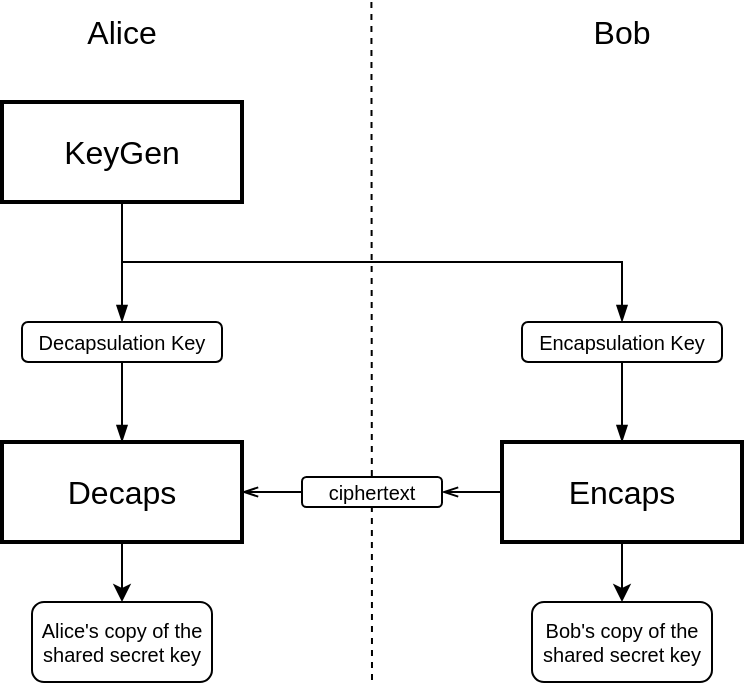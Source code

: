 <mxfile version="26.0.9">
  <diagram name="第 1 页" id="6qX-vLTjyrjeRyGPdRBR">
    <mxGraphModel dx="586" dy="425" grid="1" gridSize="10" guides="1" tooltips="1" connect="1" arrows="1" fold="1" page="1" pageScale="1" pageWidth="827" pageHeight="1169" math="0" shadow="0">
      <root>
        <mxCell id="0" />
        <mxCell id="1" parent="0" />
        <mxCell id="cf9ikIbOV-L62M3lsQ3S-23" value="" style="edgeStyle=none;orthogonalLoop=1;jettySize=auto;html=1;rounded=0;strokeColor=default;endArrow=none;startFill=0;dashed=1;" edge="1" parent="1">
          <mxGeometry width="80" relative="1" as="geometry">
            <mxPoint x="264.71" y="40" as="sourcePoint" />
            <mxPoint x="265" y="380" as="targetPoint" />
            <Array as="points" />
          </mxGeometry>
        </mxCell>
        <mxCell id="cf9ikIbOV-L62M3lsQ3S-18" style="edgeStyle=orthogonalEdgeStyle;rounded=0;orthogonalLoop=1;jettySize=auto;html=1;entryX=0.5;entryY=0;entryDx=0;entryDy=0;endArrow=blockThin;endFill=1;" edge="1" parent="1" source="cf9ikIbOV-L62M3lsQ3S-1" target="cf9ikIbOV-L62M3lsQ3S-17">
          <mxGeometry relative="1" as="geometry">
            <Array as="points">
              <mxPoint x="140" y="170" />
              <mxPoint x="390" y="170" />
            </Array>
          </mxGeometry>
        </mxCell>
        <mxCell id="cf9ikIbOV-L62M3lsQ3S-19" style="edgeStyle=orthogonalEdgeStyle;rounded=0;orthogonalLoop=1;jettySize=auto;html=1;endArrow=blockThin;endFill=1;" edge="1" parent="1" source="cf9ikIbOV-L62M3lsQ3S-1" target="cf9ikIbOV-L62M3lsQ3S-12">
          <mxGeometry relative="1" as="geometry" />
        </mxCell>
        <mxCell id="cf9ikIbOV-L62M3lsQ3S-1" value="KeyGen" style="rounded=0;whiteSpace=wrap;html=1;strokeWidth=2;fontSize=16;" vertex="1" parent="1">
          <mxGeometry x="80" y="90" width="120" height="50" as="geometry" />
        </mxCell>
        <mxCell id="cf9ikIbOV-L62M3lsQ3S-27" value="" style="edgeStyle=orthogonalEdgeStyle;rounded=0;orthogonalLoop=1;jettySize=auto;html=1;" edge="1" parent="1" source="cf9ikIbOV-L62M3lsQ3S-2" target="cf9ikIbOV-L62M3lsQ3S-26">
          <mxGeometry relative="1" as="geometry" />
        </mxCell>
        <mxCell id="cf9ikIbOV-L62M3lsQ3S-2" value="Decaps" style="rounded=0;whiteSpace=wrap;html=1;strokeWidth=2;fontSize=16;" vertex="1" parent="1">
          <mxGeometry x="80" y="260" width="120" height="50" as="geometry" />
        </mxCell>
        <mxCell id="cf9ikIbOV-L62M3lsQ3S-16" style="edgeStyle=orthogonalEdgeStyle;rounded=0;orthogonalLoop=1;jettySize=auto;html=1;entryX=1;entryY=0.5;entryDx=0;entryDy=0;endArrow=openThin;endFill=0;" edge="1" parent="1" source="cf9ikIbOV-L62M3lsQ3S-4" target="cf9ikIbOV-L62M3lsQ3S-2">
          <mxGeometry relative="1" as="geometry" />
        </mxCell>
        <mxCell id="cf9ikIbOV-L62M3lsQ3S-4" value="ciphertext" style="rounded=1;whiteSpace=wrap;html=1;fontSize=10;" vertex="1" parent="1">
          <mxGeometry x="230" y="277.5" width="70" height="15" as="geometry" />
        </mxCell>
        <mxCell id="cf9ikIbOV-L62M3lsQ3S-25" value="" style="edgeStyle=orthogonalEdgeStyle;rounded=0;orthogonalLoop=1;jettySize=auto;html=1;endArrow=blockThin;endFill=1;" edge="1" parent="1" source="cf9ikIbOV-L62M3lsQ3S-12" target="cf9ikIbOV-L62M3lsQ3S-2">
          <mxGeometry relative="1" as="geometry" />
        </mxCell>
        <mxCell id="cf9ikIbOV-L62M3lsQ3S-12" value="&lt;font style=&quot;font-size: 10px;&quot;&gt;Decapsulation Key&lt;/font&gt;" style="rounded=1;whiteSpace=wrap;html=1;" vertex="1" parent="1">
          <mxGeometry x="90" y="200" width="100" height="20" as="geometry" />
        </mxCell>
        <mxCell id="cf9ikIbOV-L62M3lsQ3S-14" style="edgeStyle=orthogonalEdgeStyle;rounded=0;orthogonalLoop=1;jettySize=auto;html=1;entryX=1;entryY=0.5;entryDx=0;entryDy=0;strokeColor=default;endArrow=openThin;startFill=0;endFill=0;" edge="1" parent="1" source="cf9ikIbOV-L62M3lsQ3S-13" target="cf9ikIbOV-L62M3lsQ3S-4">
          <mxGeometry relative="1" as="geometry" />
        </mxCell>
        <mxCell id="cf9ikIbOV-L62M3lsQ3S-29" value="" style="edgeStyle=orthogonalEdgeStyle;rounded=0;orthogonalLoop=1;jettySize=auto;html=1;" edge="1" parent="1" source="cf9ikIbOV-L62M3lsQ3S-13" target="cf9ikIbOV-L62M3lsQ3S-28">
          <mxGeometry relative="1" as="geometry" />
        </mxCell>
        <mxCell id="cf9ikIbOV-L62M3lsQ3S-13" value="Encaps" style="rounded=0;whiteSpace=wrap;html=1;strokeWidth=2;fontSize=16;" vertex="1" parent="1">
          <mxGeometry x="330" y="260" width="120" height="50" as="geometry" />
        </mxCell>
        <mxCell id="cf9ikIbOV-L62M3lsQ3S-24" value="" style="edgeStyle=orthogonalEdgeStyle;rounded=0;orthogonalLoop=1;jettySize=auto;html=1;endArrow=blockThin;endFill=1;" edge="1" parent="1" source="cf9ikIbOV-L62M3lsQ3S-17" target="cf9ikIbOV-L62M3lsQ3S-13">
          <mxGeometry relative="1" as="geometry" />
        </mxCell>
        <mxCell id="cf9ikIbOV-L62M3lsQ3S-17" value="&lt;font style=&quot;font-size: 10px;&quot;&gt;Encapsulation Key&lt;/font&gt;" style="rounded=1;whiteSpace=wrap;html=1;" vertex="1" parent="1">
          <mxGeometry x="340" y="200" width="100" height="20" as="geometry" />
        </mxCell>
        <mxCell id="cf9ikIbOV-L62M3lsQ3S-20" value="Alice" style="text;html=1;align=center;verticalAlign=middle;whiteSpace=wrap;rounded=0;fontSize=16;" vertex="1" parent="1">
          <mxGeometry x="110" y="40" width="60" height="30" as="geometry" />
        </mxCell>
        <mxCell id="cf9ikIbOV-L62M3lsQ3S-21" value="Bob" style="text;html=1;align=center;verticalAlign=middle;whiteSpace=wrap;rounded=0;fontSize=16;" vertex="1" parent="1">
          <mxGeometry x="360" y="40" width="60" height="30" as="geometry" />
        </mxCell>
        <mxCell id="cf9ikIbOV-L62M3lsQ3S-26" value="Alice&#39;s copy of the shared secret key" style="rounded=1;whiteSpace=wrap;html=1;fontSize=10;" vertex="1" parent="1">
          <mxGeometry x="95" y="340" width="90" height="40" as="geometry" />
        </mxCell>
        <mxCell id="cf9ikIbOV-L62M3lsQ3S-28" value="Bob&#39;s copy of the shared secret key" style="rounded=1;whiteSpace=wrap;html=1;fontSize=10;" vertex="1" parent="1">
          <mxGeometry x="345" y="340" width="90" height="40" as="geometry" />
        </mxCell>
      </root>
    </mxGraphModel>
  </diagram>
</mxfile>
